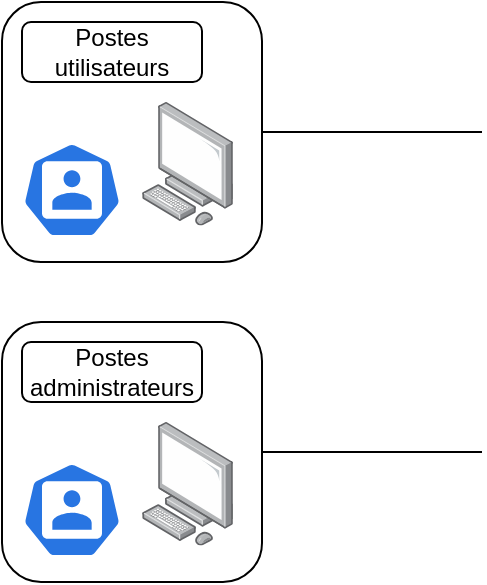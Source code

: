 <mxfile version="21.6.7" type="github">
  <diagram name="Page-1" id="MCT49AQhwEGtnlmwYJ10">
    <mxGraphModel dx="452" dy="759" grid="1" gridSize="10" guides="1" tooltips="1" connect="1" arrows="1" fold="1" page="1" pageScale="1" pageWidth="850" pageHeight="1100" math="0" shadow="0">
      <root>
        <mxCell id="0" />
        <mxCell id="1" parent="0" />
        <mxCell id="4GmKf-bt9O3A-WDNOiVA-9" value="" style="rounded=1;whiteSpace=wrap;html=1;" vertex="1" parent="1">
          <mxGeometry y="15" width="130" height="130" as="geometry" />
        </mxCell>
        <mxCell id="4GmKf-bt9O3A-WDNOiVA-1" value="" style="image;points=[];aspect=fixed;html=1;align=center;shadow=0;dashed=0;image=img/lib/allied_telesis/computer_and_terminals/Personal_Computer.svg;" vertex="1" parent="1">
          <mxGeometry x="70" y="65" width="45.6" height="61.8" as="geometry" />
        </mxCell>
        <mxCell id="4GmKf-bt9O3A-WDNOiVA-4" value="" style="sketch=0;html=1;dashed=0;whitespace=wrap;fillColor=#2875E2;strokeColor=#ffffff;points=[[0.005,0.63,0],[0.1,0.2,0],[0.9,0.2,0],[0.5,0,0],[0.995,0.63,0],[0.72,0.99,0],[0.5,1,0],[0.28,0.99,0]];verticalLabelPosition=bottom;align=center;verticalAlign=top;shape=mxgraph.kubernetes.icon;prIcon=user" vertex="1" parent="1">
          <mxGeometry x="10" y="85" width="50" height="48" as="geometry" />
        </mxCell>
        <mxCell id="4GmKf-bt9O3A-WDNOiVA-11" value="Postes utilisateurs" style="rounded=1;whiteSpace=wrap;html=1;" vertex="1" parent="1">
          <mxGeometry x="10" y="25" width="90" height="30" as="geometry" />
        </mxCell>
        <mxCell id="4GmKf-bt9O3A-WDNOiVA-13" value="" style="rounded=1;whiteSpace=wrap;html=1;" vertex="1" parent="1">
          <mxGeometry y="175" width="130" height="130" as="geometry" />
        </mxCell>
        <mxCell id="4GmKf-bt9O3A-WDNOiVA-14" value="" style="image;points=[];aspect=fixed;html=1;align=center;shadow=0;dashed=0;image=img/lib/allied_telesis/computer_and_terminals/Personal_Computer.svg;" vertex="1" parent="1">
          <mxGeometry x="70" y="225" width="45.6" height="61.8" as="geometry" />
        </mxCell>
        <mxCell id="4GmKf-bt9O3A-WDNOiVA-15" value="" style="sketch=0;html=1;dashed=0;whitespace=wrap;fillColor=#2875E2;strokeColor=#ffffff;points=[[0.005,0.63,0],[0.1,0.2,0],[0.9,0.2,0],[0.5,0,0],[0.995,0.63,0],[0.72,0.99,0],[0.5,1,0],[0.28,0.99,0]];verticalLabelPosition=bottom;align=center;verticalAlign=top;shape=mxgraph.kubernetes.icon;prIcon=user" vertex="1" parent="1">
          <mxGeometry x="10" y="245" width="50" height="48" as="geometry" />
        </mxCell>
        <mxCell id="4GmKf-bt9O3A-WDNOiVA-16" value="Postes administrateurs" style="rounded=1;whiteSpace=wrap;html=1;" vertex="1" parent="1">
          <mxGeometry x="10" y="185" width="90" height="30" as="geometry" />
        </mxCell>
        <mxCell id="4GmKf-bt9O3A-WDNOiVA-17" value="" style="endArrow=none;html=1;rounded=0;exitX=1;exitY=0.5;exitDx=0;exitDy=0;" edge="1" parent="1" source="4GmKf-bt9O3A-WDNOiVA-9">
          <mxGeometry width="50" height="50" relative="1" as="geometry">
            <mxPoint x="190" y="305" as="sourcePoint" />
            <mxPoint x="240" y="80" as="targetPoint" />
          </mxGeometry>
        </mxCell>
        <mxCell id="4GmKf-bt9O3A-WDNOiVA-18" value="" style="endArrow=none;html=1;rounded=0;exitX=1;exitY=0.5;exitDx=0;exitDy=0;" edge="1" parent="1" source="4GmKf-bt9O3A-WDNOiVA-13">
          <mxGeometry width="50" height="50" relative="1" as="geometry">
            <mxPoint x="150" y="245" as="sourcePoint" />
            <mxPoint x="240" y="240" as="targetPoint" />
          </mxGeometry>
        </mxCell>
      </root>
    </mxGraphModel>
  </diagram>
</mxfile>
